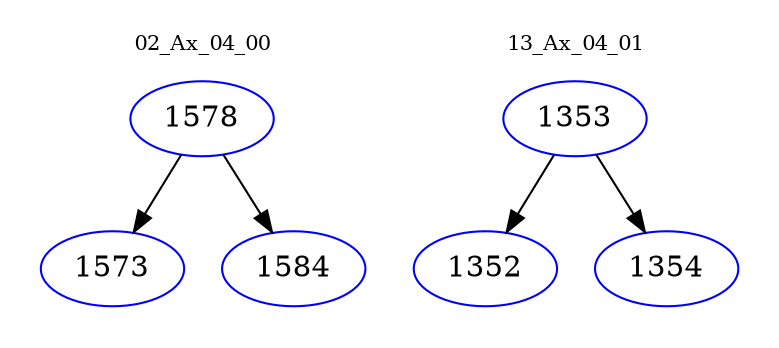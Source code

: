 digraph{
subgraph cluster_0 {
color = white
label = "02_Ax_04_00";
fontsize=10;
T0_1578 [label="1578", color="blue"]
T0_1578 -> T0_1573 [color="black"]
T0_1573 [label="1573", color="blue"]
T0_1578 -> T0_1584 [color="black"]
T0_1584 [label="1584", color="blue"]
}
subgraph cluster_1 {
color = white
label = "13_Ax_04_01";
fontsize=10;
T1_1353 [label="1353", color="blue"]
T1_1353 -> T1_1352 [color="black"]
T1_1352 [label="1352", color="blue"]
T1_1353 -> T1_1354 [color="black"]
T1_1354 [label="1354", color="blue"]
}
}
